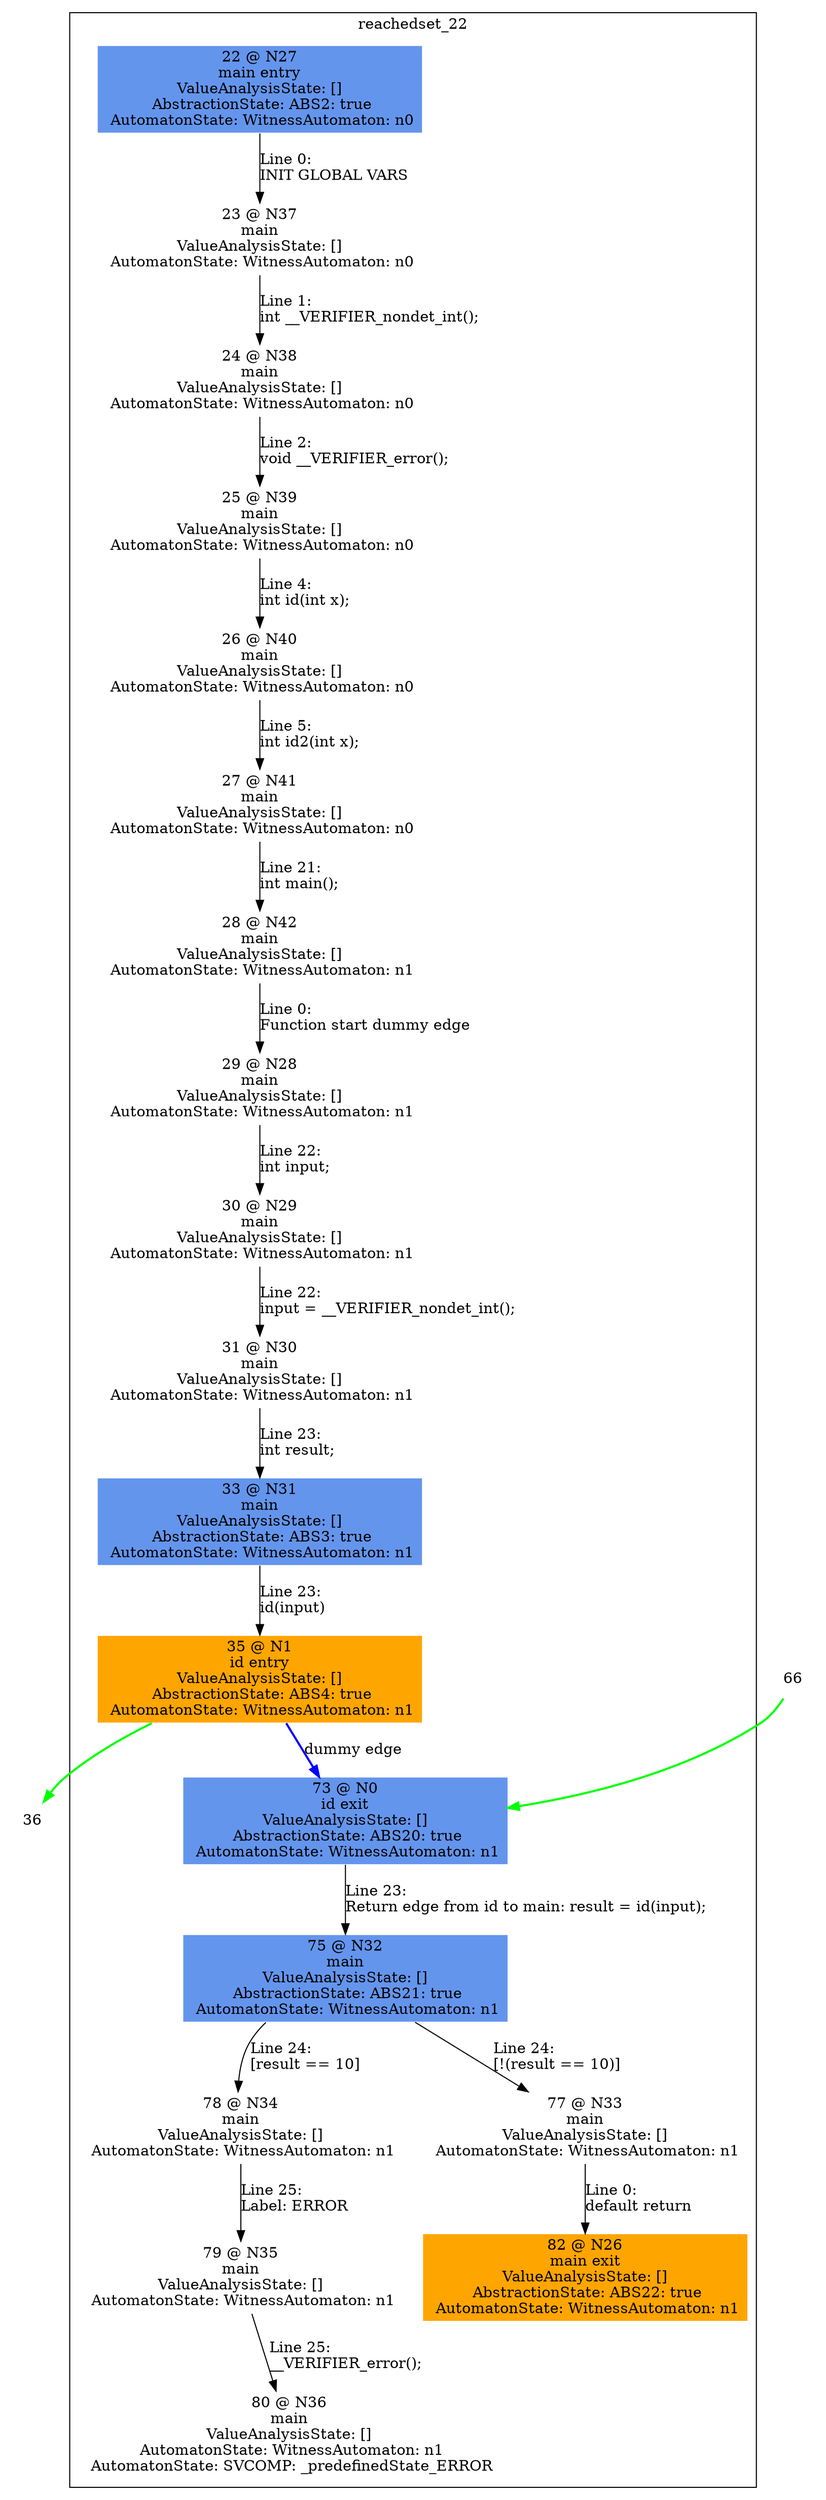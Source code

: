 digraph ARG {
node [style="filled" shape="box" color="white"]
subgraph cluster_22 {
label="reachedset_22"
22 [fillcolor="cornflowerblue" label="22 @ N27\nmain entry\nValueAnalysisState: []\n AbstractionState: ABS2: true\n AutomatonState: WitnessAutomaton: n0\n" id="22"]
23 [label="23 @ N37\nmain\nValueAnalysisState: []\n AutomatonState: WitnessAutomaton: n0\n" id="23"]
24 [label="24 @ N38\nmain\nValueAnalysisState: []\n AutomatonState: WitnessAutomaton: n0\n" id="24"]
25 [label="25 @ N39\nmain\nValueAnalysisState: []\n AutomatonState: WitnessAutomaton: n0\n" id="25"]
26 [label="26 @ N40\nmain\nValueAnalysisState: []\n AutomatonState: WitnessAutomaton: n0\n" id="26"]
27 [label="27 @ N41\nmain\nValueAnalysisState: []\n AutomatonState: WitnessAutomaton: n0\n" id="27"]
28 [label="28 @ N42\nmain\nValueAnalysisState: []\n AutomatonState: WitnessAutomaton: n1\n" id="28"]
29 [label="29 @ N28\nmain\nValueAnalysisState: []\n AutomatonState: WitnessAutomaton: n1\n" id="29"]
30 [label="30 @ N29\nmain\nValueAnalysisState: []\n AutomatonState: WitnessAutomaton: n1\n" id="30"]
31 [label="31 @ N30\nmain\nValueAnalysisState: []\n AutomatonState: WitnessAutomaton: n1\n" id="31"]
33 [fillcolor="cornflowerblue" label="33 @ N31\nmain\nValueAnalysisState: []\n AbstractionState: ABS3: true\n AutomatonState: WitnessAutomaton: n1\n" id="33"]
35 [fillcolor="orange" label="35 @ N1\nid entry\nValueAnalysisState: []\n AbstractionState: ABS4: true\n AutomatonState: WitnessAutomaton: n1\n" id="35"]
73 [fillcolor="cornflowerblue" label="73 @ N0\nid exit\nValueAnalysisState: []\n AbstractionState: ABS20: true\n AutomatonState: WitnessAutomaton: n1\n" id="73"]
75 [fillcolor="cornflowerblue" label="75 @ N32\nmain\nValueAnalysisState: []\n AbstractionState: ABS21: true\n AutomatonState: WitnessAutomaton: n1\n" id="75"]
78 [label="78 @ N34\nmain\nValueAnalysisState: []\n AutomatonState: WitnessAutomaton: n1\n" id="78"]
79 [label="79 @ N35\nmain\nValueAnalysisState: []\n AutomatonState: WitnessAutomaton: n1\n" id="79"]
80 [label="80 @ N36\nmain\nValueAnalysisState: []\n AutomatonState: WitnessAutomaton: n1\n AutomatonState: SVCOMP: _predefinedState_ERROR\n" id="80"]
77 [label="77 @ N33\nmain\nValueAnalysisState: []\n AutomatonState: WitnessAutomaton: n1\n" id="77"]
82 [fillcolor="orange" label="82 @ N26\nmain exit\nValueAnalysisState: []\n AbstractionState: ABS22: true\n AutomatonState: WitnessAutomaton: n1\n" id="82"]
22 -> 23 [label="Line 0: \lINIT GLOBAL VARS\l" id="22 -> 23"]
23 -> 24 [label="Line 1: \lint __VERIFIER_nondet_int();\l" id="23 -> 24"]
24 -> 25 [label="Line 2: \lvoid __VERIFIER_error();\l" id="24 -> 25"]
25 -> 26 [label="Line 4: \lint id(int x);\l" id="25 -> 26"]
26 -> 27 [label="Line 5: \lint id2(int x);\l" id="26 -> 27"]
27 -> 28 [label="Line 21: \lint main();\l" id="27 -> 28"]
28 -> 29 [label="Line 0: \lFunction start dummy edge\l" id="28 -> 29"]
29 -> 30 [label="Line 22: \lint input;\l" id="29 -> 30"]
30 -> 31 [label="Line 22: \linput = __VERIFIER_nondet_int();\l" id="30 -> 31"]
31 -> 33 [label="Line 23: \lint result;\l" id="31 -> 33"]
33 -> 35 [label="Line 23: \lid(input)\l" id="33 -> 35"]
35 -> 73 [style="bold" color="blue" label="dummy edge" id="35 -> 73"]
73 -> 75 [label="Line 23: \lReturn edge from id to main: result = id(input);\l" id="73 -> 75"]
75 -> 77 [label="Line 24: \l[!(result == 10)]\l" id="75 -> 77"]
75 -> 78 [label="Line 24: \l[result == 10]\l" id="75 -> 78"]
78 -> 79 [label="Line 25: \lLabel: ERROR\l" id="78 -> 79"]
79 -> 80 [label="Line 25: \l__VERIFIER_error();\l" id="79 -> 80"]
77 -> 82 [label="Line 0: \ldefault return\l" id="77 -> 82"]
}
66 -> 73 [color=green style=bold]
35 -> 36 [color=green style=bold]
}
